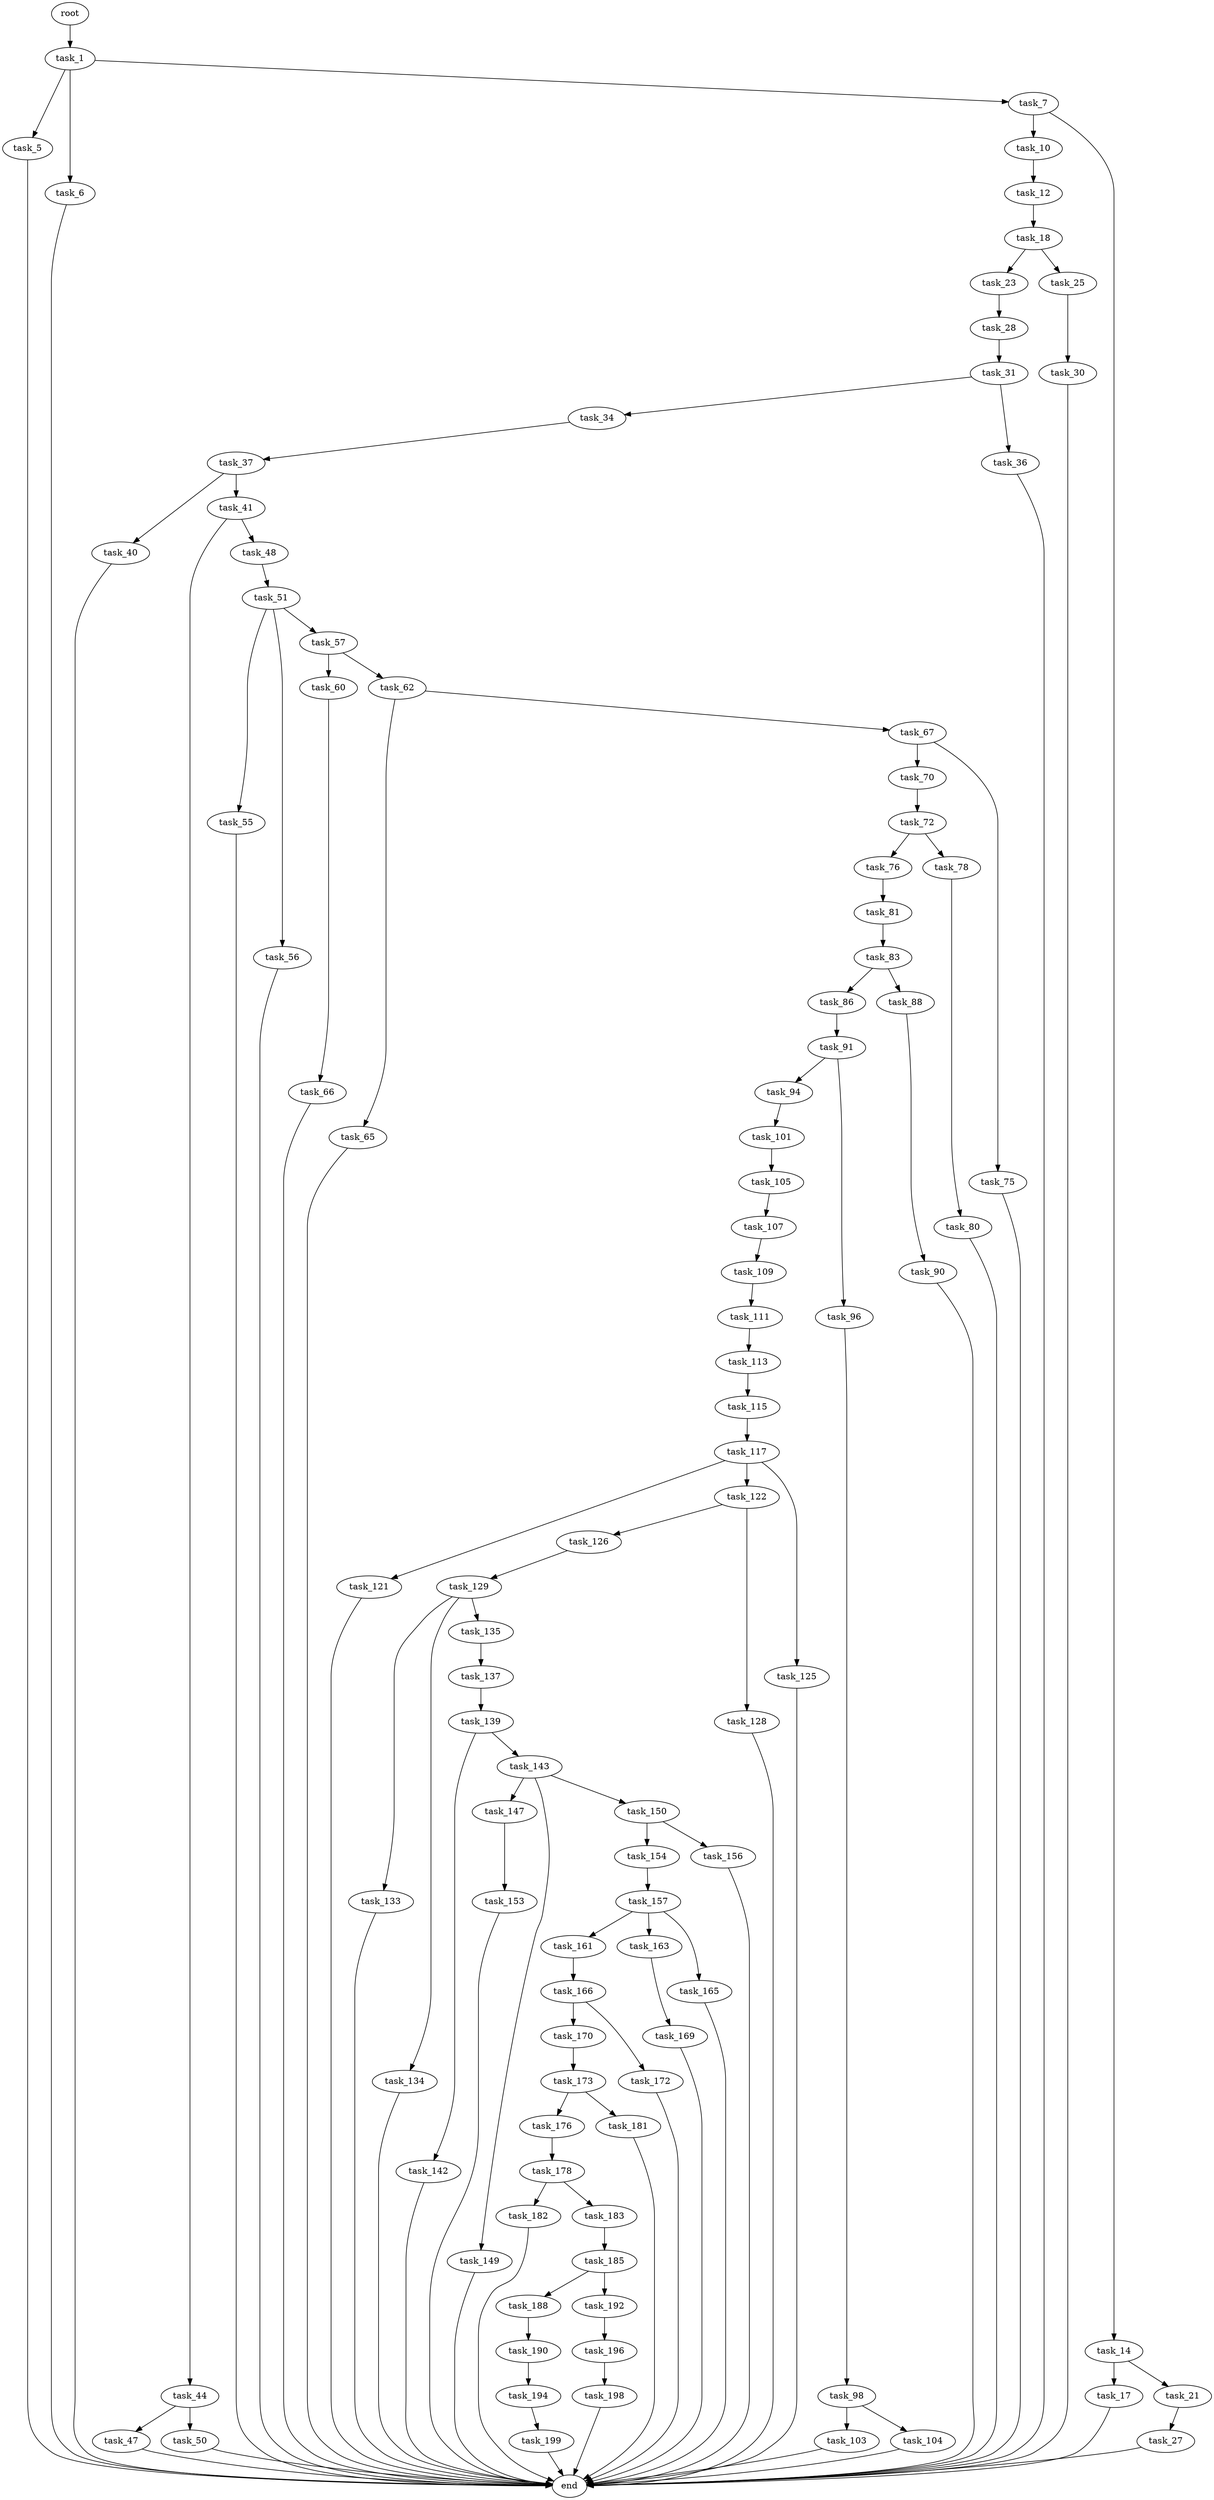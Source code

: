 digraph G {
  root [size="0.000000"];
  task_1 [size="510892185089.000000"];
  task_5 [size="68719476736.000000"];
  task_6 [size="21631937760.000000"];
  task_7 [size="319252672437.000000"];
  task_10 [size="68719476736.000000"];
  task_12 [size="4898948718.000000"];
  task_14 [size="26025399426.000000"];
  task_17 [size="27479293680.000000"];
  task_18 [size="145803083738.000000"];
  task_21 [size="68719476736.000000"];
  task_23 [size="81296033668.000000"];
  task_25 [size="782757789696.000000"];
  task_27 [size="75519911474.000000"];
  task_28 [size="14629792066.000000"];
  task_30 [size="138433403863.000000"];
  task_31 [size="1201214637.000000"];
  task_34 [size="571945946394.000000"];
  task_36 [size="3593010558.000000"];
  task_37 [size="548365820.000000"];
  task_40 [size="8589934592.000000"];
  task_41 [size="17912172045.000000"];
  task_44 [size="3231854469.000000"];
  task_47 [size="134217728000.000000"];
  task_48 [size="129692169343.000000"];
  task_50 [size="172915186910.000000"];
  task_51 [size="368293445632.000000"];
  task_55 [size="134217728000.000000"];
  task_56 [size="198545986463.000000"];
  task_57 [size="21743185535.000000"];
  task_60 [size="66145386477.000000"];
  task_62 [size="782757789696.000000"];
  task_65 [size="782757789696.000000"];
  task_66 [size="63038596216.000000"];
  task_67 [size="368293445632.000000"];
  task_70 [size="5111510941.000000"];
  task_72 [size="782757789696.000000"];
  task_75 [size="272615309424.000000"];
  task_76 [size="363524549555.000000"];
  task_78 [size="9155643308.000000"];
  task_80 [size="39660657394.000000"];
  task_81 [size="368293445632.000000"];
  task_83 [size="782757789696.000000"];
  task_86 [size="4268494760.000000"];
  task_88 [size="81553544544.000000"];
  task_90 [size="368293445632.000000"];
  task_91 [size="134217728000.000000"];
  task_94 [size="231928233984.000000"];
  task_96 [size="2867176679.000000"];
  task_98 [size="5993222981.000000"];
  task_101 [size="347650373399.000000"];
  task_103 [size="21831497715.000000"];
  task_104 [size="5872873670.000000"];
  task_105 [size="6463127553.000000"];
  task_107 [size="11050371260.000000"];
  task_109 [size="1073741824000.000000"];
  task_111 [size="583474517363.000000"];
  task_113 [size="231928233984.000000"];
  task_115 [size="368293445632.000000"];
  task_117 [size="9921942484.000000"];
  task_121 [size="18583529908.000000"];
  task_122 [size="1073741824000.000000"];
  task_125 [size="134217728000.000000"];
  task_126 [size="68719476736.000000"];
  task_128 [size="32688914954.000000"];
  task_129 [size="231928233984.000000"];
  task_133 [size="1357407074.000000"];
  task_134 [size="69538489794.000000"];
  task_135 [size="6095371184.000000"];
  task_137 [size="297250331576.000000"];
  task_139 [size="1073741824000.000000"];
  task_142 [size="23642621217.000000"];
  task_143 [size="134217728000.000000"];
  task_147 [size="153759826212.000000"];
  task_149 [size="424269604201.000000"];
  task_150 [size="179093236879.000000"];
  task_153 [size="150785727603.000000"];
  task_154 [size="291652584740.000000"];
  task_156 [size="4913154365.000000"];
  task_157 [size="142396474342.000000"];
  task_161 [size="265434411493.000000"];
  task_163 [size="1086553379.000000"];
  task_165 [size="231928233984.000000"];
  task_166 [size="1719753591.000000"];
  task_169 [size="231928233984.000000"];
  task_170 [size="170300292240.000000"];
  task_172 [size="368293445632.000000"];
  task_173 [size="5639907824.000000"];
  task_176 [size="28991029248.000000"];
  task_178 [size="18886929995.000000"];
  task_181 [size="323163110948.000000"];
  task_182 [size="782757789696.000000"];
  task_183 [size="368293445632.000000"];
  task_185 [size="325958090861.000000"];
  task_188 [size="621509846232.000000"];
  task_190 [size="263936880890.000000"];
  task_192 [size="609425270839.000000"];
  task_194 [size="1515006147.000000"];
  task_196 [size="10185203562.000000"];
  task_198 [size="67709706002.000000"];
  task_199 [size="450006614298.000000"];
  end [size="0.000000"];

  root -> task_1 [size="1.000000"];
  task_1 -> task_5 [size="838860800.000000"];
  task_1 -> task_6 [size="838860800.000000"];
  task_1 -> task_7 [size="838860800.000000"];
  task_5 -> end [size="1.000000"];
  task_6 -> end [size="1.000000"];
  task_7 -> task_10 [size="536870912.000000"];
  task_7 -> task_14 [size="536870912.000000"];
  task_10 -> task_12 [size="134217728.000000"];
  task_12 -> task_18 [size="134217728.000000"];
  task_14 -> task_17 [size="411041792.000000"];
  task_14 -> task_21 [size="411041792.000000"];
  task_17 -> end [size="1.000000"];
  task_18 -> task_23 [size="209715200.000000"];
  task_18 -> task_25 [size="209715200.000000"];
  task_21 -> task_27 [size="134217728.000000"];
  task_23 -> task_28 [size="75497472.000000"];
  task_25 -> task_30 [size="679477248.000000"];
  task_27 -> end [size="1.000000"];
  task_28 -> task_31 [size="679477248.000000"];
  task_30 -> end [size="1.000000"];
  task_31 -> task_34 [size="33554432.000000"];
  task_31 -> task_36 [size="33554432.000000"];
  task_34 -> task_37 [size="411041792.000000"];
  task_36 -> end [size="1.000000"];
  task_37 -> task_40 [size="33554432.000000"];
  task_37 -> task_41 [size="33554432.000000"];
  task_40 -> end [size="1.000000"];
  task_41 -> task_44 [size="679477248.000000"];
  task_41 -> task_48 [size="679477248.000000"];
  task_44 -> task_47 [size="209715200.000000"];
  task_44 -> task_50 [size="209715200.000000"];
  task_47 -> end [size="1.000000"];
  task_48 -> task_51 [size="134217728.000000"];
  task_50 -> end [size="1.000000"];
  task_51 -> task_55 [size="411041792.000000"];
  task_51 -> task_56 [size="411041792.000000"];
  task_51 -> task_57 [size="411041792.000000"];
  task_55 -> end [size="1.000000"];
  task_56 -> end [size="1.000000"];
  task_57 -> task_60 [size="411041792.000000"];
  task_57 -> task_62 [size="411041792.000000"];
  task_60 -> task_66 [size="209715200.000000"];
  task_62 -> task_65 [size="679477248.000000"];
  task_62 -> task_67 [size="679477248.000000"];
  task_65 -> end [size="1.000000"];
  task_66 -> end [size="1.000000"];
  task_67 -> task_70 [size="411041792.000000"];
  task_67 -> task_75 [size="411041792.000000"];
  task_70 -> task_72 [size="209715200.000000"];
  task_72 -> task_76 [size="679477248.000000"];
  task_72 -> task_78 [size="679477248.000000"];
  task_75 -> end [size="1.000000"];
  task_76 -> task_81 [size="838860800.000000"];
  task_78 -> task_80 [size="33554432.000000"];
  task_80 -> end [size="1.000000"];
  task_81 -> task_83 [size="411041792.000000"];
  task_83 -> task_86 [size="679477248.000000"];
  task_83 -> task_88 [size="679477248.000000"];
  task_86 -> task_91 [size="134217728.000000"];
  task_88 -> task_90 [size="75497472.000000"];
  task_90 -> end [size="1.000000"];
  task_91 -> task_94 [size="209715200.000000"];
  task_91 -> task_96 [size="209715200.000000"];
  task_94 -> task_101 [size="301989888.000000"];
  task_96 -> task_98 [size="75497472.000000"];
  task_98 -> task_103 [size="411041792.000000"];
  task_98 -> task_104 [size="411041792.000000"];
  task_101 -> task_105 [size="838860800.000000"];
  task_103 -> end [size="1.000000"];
  task_104 -> end [size="1.000000"];
  task_105 -> task_107 [size="301989888.000000"];
  task_107 -> task_109 [size="411041792.000000"];
  task_109 -> task_111 [size="838860800.000000"];
  task_111 -> task_113 [size="411041792.000000"];
  task_113 -> task_115 [size="301989888.000000"];
  task_115 -> task_117 [size="411041792.000000"];
  task_117 -> task_121 [size="411041792.000000"];
  task_117 -> task_122 [size="411041792.000000"];
  task_117 -> task_125 [size="411041792.000000"];
  task_121 -> end [size="1.000000"];
  task_122 -> task_126 [size="838860800.000000"];
  task_122 -> task_128 [size="838860800.000000"];
  task_125 -> end [size="1.000000"];
  task_126 -> task_129 [size="134217728.000000"];
  task_128 -> end [size="1.000000"];
  task_129 -> task_133 [size="301989888.000000"];
  task_129 -> task_134 [size="301989888.000000"];
  task_129 -> task_135 [size="301989888.000000"];
  task_133 -> end [size="1.000000"];
  task_134 -> end [size="1.000000"];
  task_135 -> task_137 [size="134217728.000000"];
  task_137 -> task_139 [size="209715200.000000"];
  task_139 -> task_142 [size="838860800.000000"];
  task_139 -> task_143 [size="838860800.000000"];
  task_142 -> end [size="1.000000"];
  task_143 -> task_147 [size="209715200.000000"];
  task_143 -> task_149 [size="209715200.000000"];
  task_143 -> task_150 [size="209715200.000000"];
  task_147 -> task_153 [size="301989888.000000"];
  task_149 -> end [size="1.000000"];
  task_150 -> task_154 [size="134217728.000000"];
  task_150 -> task_156 [size="134217728.000000"];
  task_153 -> end [size="1.000000"];
  task_154 -> task_157 [size="209715200.000000"];
  task_156 -> end [size="1.000000"];
  task_157 -> task_161 [size="209715200.000000"];
  task_157 -> task_163 [size="209715200.000000"];
  task_157 -> task_165 [size="209715200.000000"];
  task_161 -> task_166 [size="536870912.000000"];
  task_163 -> task_169 [size="33554432.000000"];
  task_165 -> end [size="1.000000"];
  task_166 -> task_170 [size="33554432.000000"];
  task_166 -> task_172 [size="33554432.000000"];
  task_169 -> end [size="1.000000"];
  task_170 -> task_173 [size="411041792.000000"];
  task_172 -> end [size="1.000000"];
  task_173 -> task_176 [size="536870912.000000"];
  task_173 -> task_181 [size="536870912.000000"];
  task_176 -> task_178 [size="75497472.000000"];
  task_178 -> task_182 [size="411041792.000000"];
  task_178 -> task_183 [size="411041792.000000"];
  task_181 -> end [size="1.000000"];
  task_182 -> end [size="1.000000"];
  task_183 -> task_185 [size="411041792.000000"];
  task_185 -> task_188 [size="209715200.000000"];
  task_185 -> task_192 [size="209715200.000000"];
  task_188 -> task_190 [size="411041792.000000"];
  task_190 -> task_194 [size="301989888.000000"];
  task_192 -> task_196 [size="411041792.000000"];
  task_194 -> task_199 [size="33554432.000000"];
  task_196 -> task_198 [size="209715200.000000"];
  task_198 -> end [size="1.000000"];
  task_199 -> end [size="1.000000"];
}
